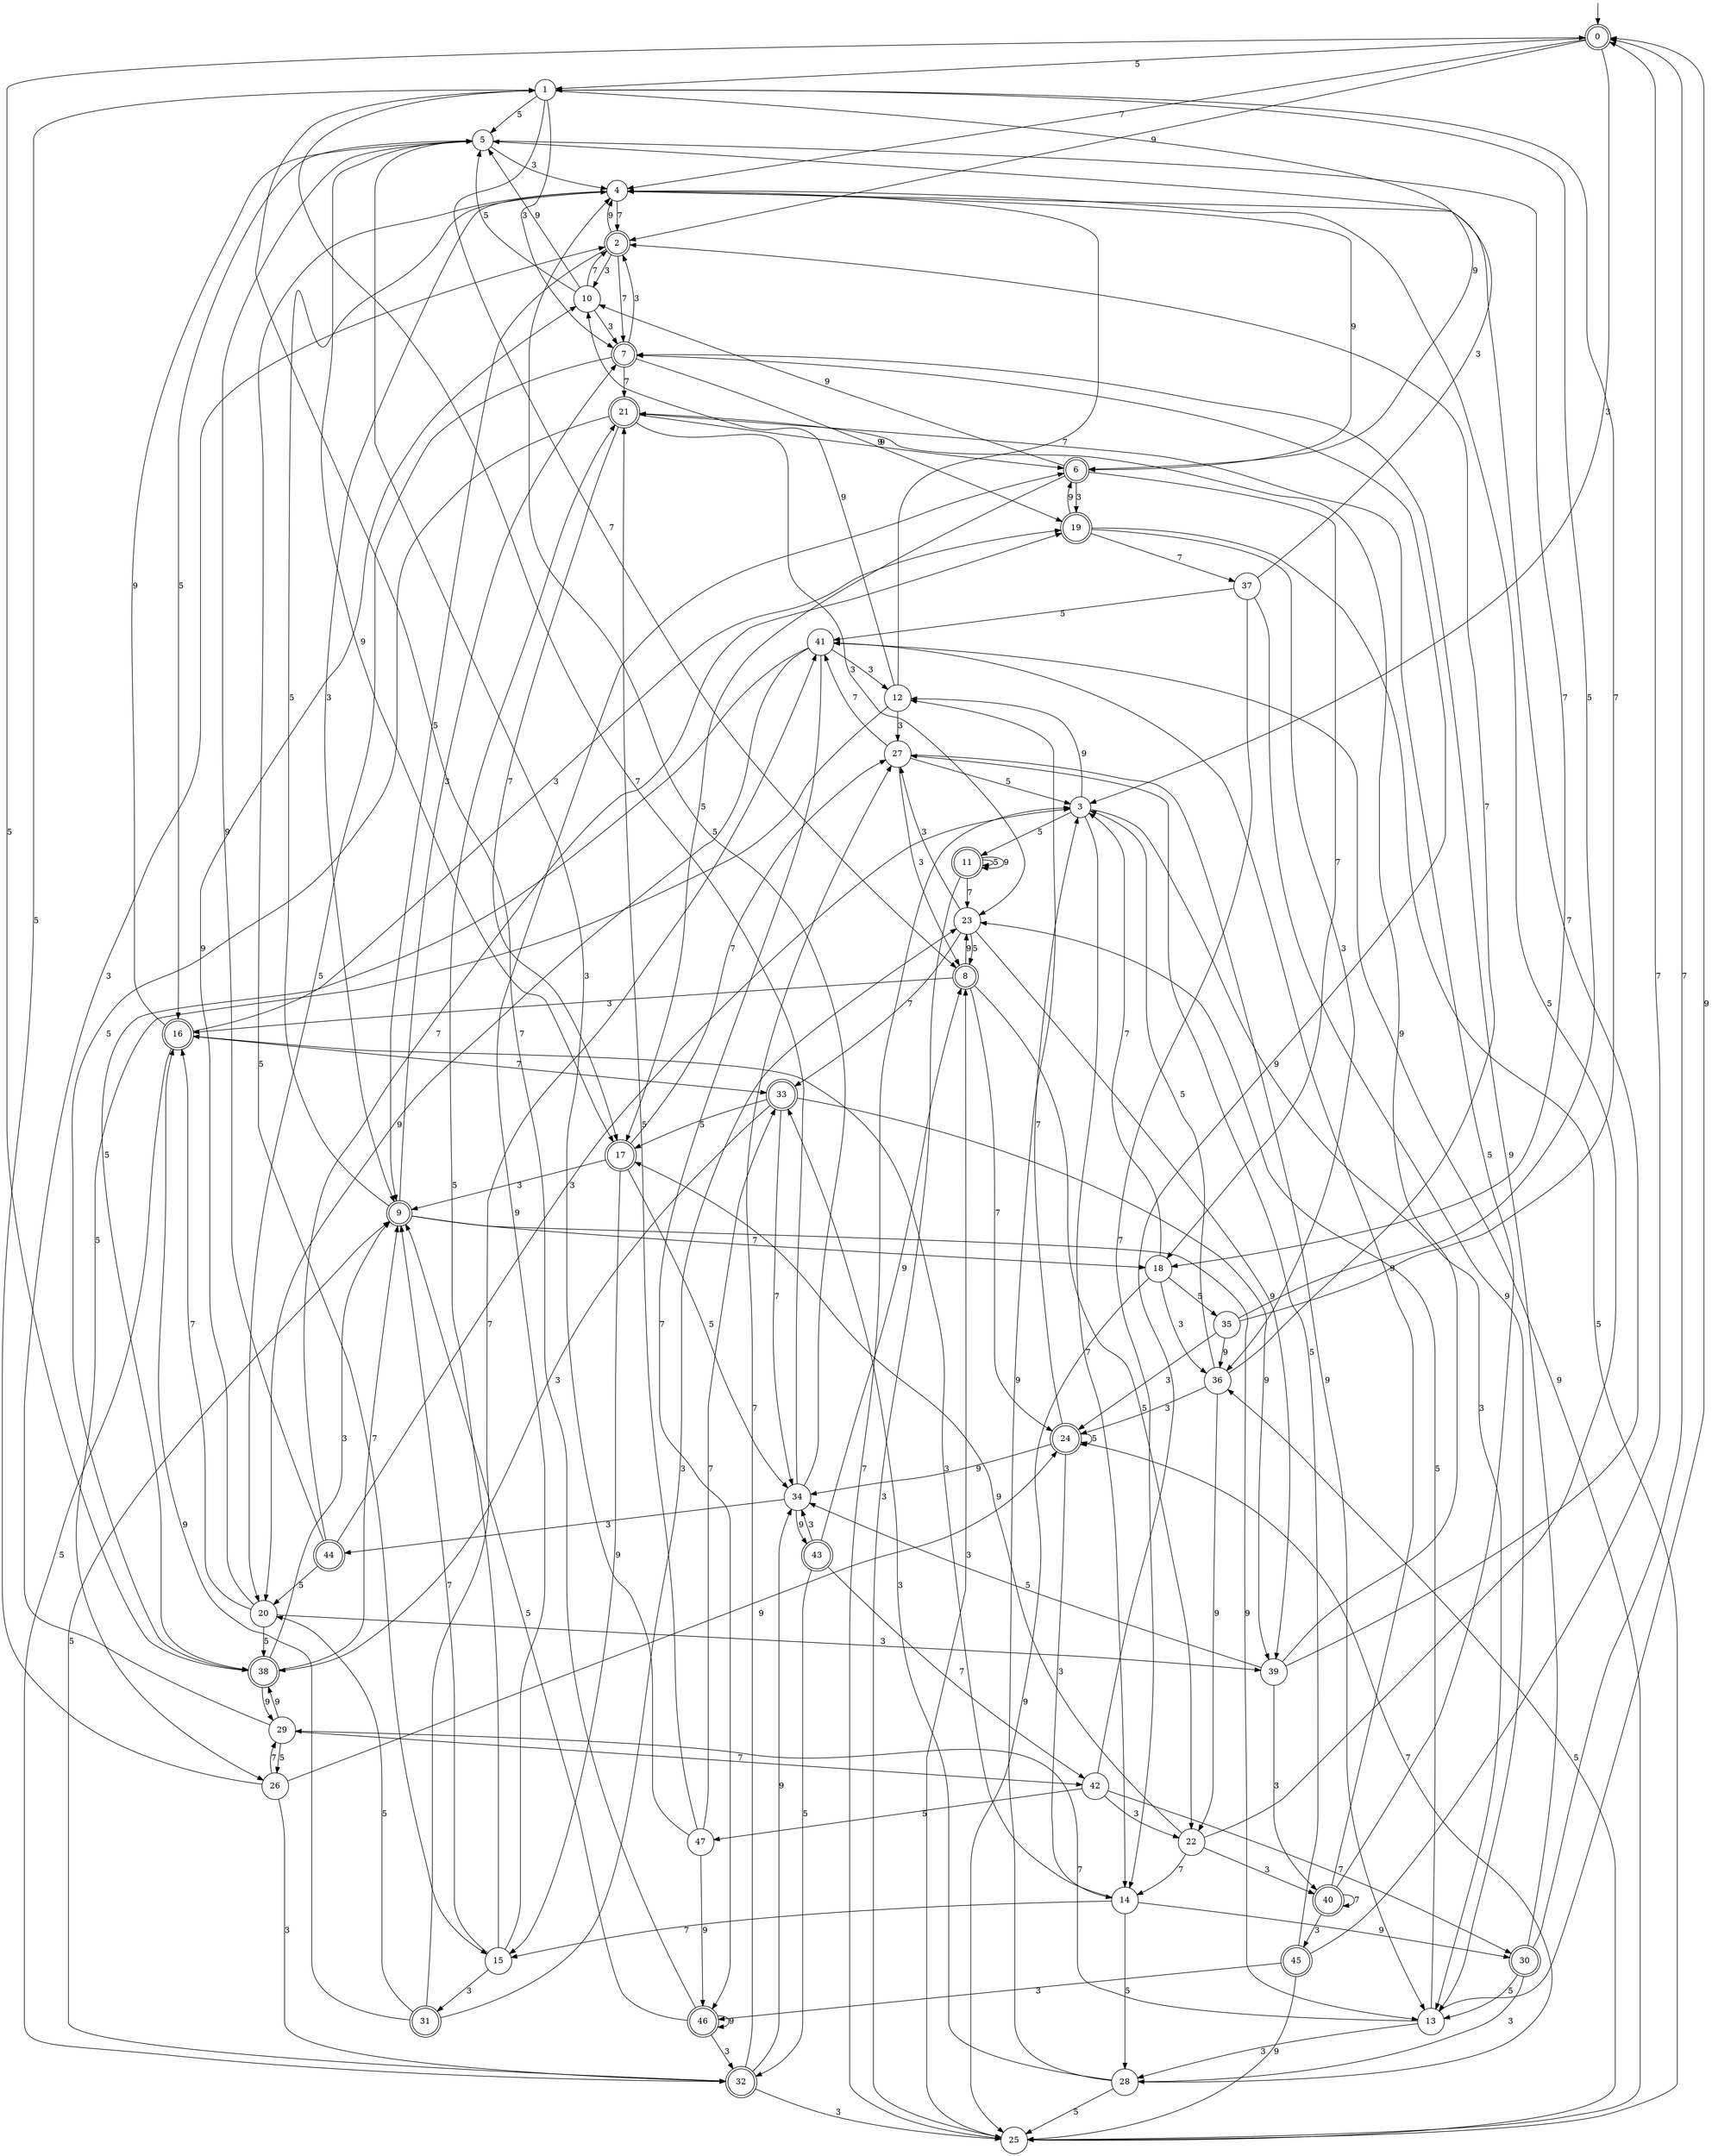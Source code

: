 digraph g {

	s0 [shape="doublecircle" label="0"];
	s1 [shape="circle" label="1"];
	s2 [shape="doublecircle" label="2"];
	s3 [shape="circle" label="3"];
	s4 [shape="circle" label="4"];
	s5 [shape="circle" label="5"];
	s6 [shape="doublecircle" label="6"];
	s7 [shape="doublecircle" label="7"];
	s8 [shape="doublecircle" label="8"];
	s9 [shape="doublecircle" label="9"];
	s10 [shape="circle" label="10"];
	s11 [shape="doublecircle" label="11"];
	s12 [shape="circle" label="12"];
	s13 [shape="circle" label="13"];
	s14 [shape="circle" label="14"];
	s15 [shape="circle" label="15"];
	s16 [shape="doublecircle" label="16"];
	s17 [shape="doublecircle" label="17"];
	s18 [shape="circle" label="18"];
	s19 [shape="doublecircle" label="19"];
	s20 [shape="circle" label="20"];
	s21 [shape="doublecircle" label="21"];
	s22 [shape="circle" label="22"];
	s23 [shape="circle" label="23"];
	s24 [shape="doublecircle" label="24"];
	s25 [shape="circle" label="25"];
	s26 [shape="circle" label="26"];
	s27 [shape="circle" label="27"];
	s28 [shape="circle" label="28"];
	s29 [shape="circle" label="29"];
	s30 [shape="doublecircle" label="30"];
	s31 [shape="doublecircle" label="31"];
	s32 [shape="doublecircle" label="32"];
	s33 [shape="doublecircle" label="33"];
	s34 [shape="circle" label="34"];
	s35 [shape="circle" label="35"];
	s36 [shape="circle" label="36"];
	s37 [shape="circle" label="37"];
	s38 [shape="doublecircle" label="38"];
	s39 [shape="circle" label="39"];
	s40 [shape="doublecircle" label="40"];
	s41 [shape="circle" label="41"];
	s42 [shape="circle" label="42"];
	s43 [shape="doublecircle" label="43"];
	s44 [shape="doublecircle" label="44"];
	s45 [shape="doublecircle" label="45"];
	s46 [shape="doublecircle" label="46"];
	s47 [shape="circle" label="47"];
	s0 -> s1 [label="5"];
	s0 -> s2 [label="9"];
	s0 -> s3 [label="3"];
	s0 -> s4 [label="7"];
	s1 -> s5 [label="5"];
	s1 -> s6 [label="9"];
	s1 -> s7 [label="3"];
	s1 -> s8 [label="7"];
	s2 -> s9 [label="5"];
	s2 -> s4 [label="9"];
	s2 -> s10 [label="3"];
	s2 -> s7 [label="7"];
	s3 -> s11 [label="5"];
	s3 -> s12 [label="9"];
	s3 -> s13 [label="3"];
	s3 -> s14 [label="7"];
	s4 -> s15 [label="5"];
	s4 -> s6 [label="9"];
	s4 -> s9 [label="3"];
	s4 -> s2 [label="7"];
	s5 -> s16 [label="5"];
	s5 -> s17 [label="9"];
	s5 -> s4 [label="3"];
	s5 -> s18 [label="7"];
	s6 -> s17 [label="5"];
	s6 -> s10 [label="9"];
	s6 -> s19 [label="3"];
	s6 -> s18 [label="7"];
	s7 -> s20 [label="5"];
	s7 -> s19 [label="9"];
	s7 -> s2 [label="3"];
	s7 -> s21 [label="7"];
	s8 -> s22 [label="5"];
	s8 -> s23 [label="9"];
	s8 -> s16 [label="3"];
	s8 -> s24 [label="7"];
	s9 -> s4 [label="5"];
	s9 -> s13 [label="9"];
	s9 -> s7 [label="3"];
	s9 -> s18 [label="7"];
	s10 -> s5 [label="5"];
	s10 -> s5 [label="9"];
	s10 -> s7 [label="3"];
	s10 -> s2 [label="7"];
	s11 -> s11 [label="5"];
	s11 -> s11 [label="9"];
	s11 -> s25 [label="3"];
	s11 -> s23 [label="7"];
	s12 -> s26 [label="5"];
	s12 -> s10 [label="9"];
	s12 -> s27 [label="3"];
	s12 -> s4 [label="7"];
	s13 -> s23 [label="5"];
	s13 -> s0 [label="9"];
	s13 -> s28 [label="3"];
	s13 -> s29 [label="7"];
	s14 -> s28 [label="5"];
	s14 -> s30 [label="9"];
	s14 -> s16 [label="3"];
	s14 -> s15 [label="7"];
	s15 -> s21 [label="5"];
	s15 -> s6 [label="9"];
	s15 -> s31 [label="3"];
	s15 -> s9 [label="7"];
	s16 -> s32 [label="5"];
	s16 -> s5 [label="9"];
	s16 -> s19 [label="3"];
	s16 -> s33 [label="7"];
	s17 -> s34 [label="5"];
	s17 -> s15 [label="9"];
	s17 -> s9 [label="3"];
	s17 -> s27 [label="7"];
	s18 -> s35 [label="5"];
	s18 -> s25 [label="9"];
	s18 -> s36 [label="3"];
	s18 -> s3 [label="7"];
	s19 -> s25 [label="5"];
	s19 -> s6 [label="9"];
	s19 -> s36 [label="3"];
	s19 -> s37 [label="7"];
	s20 -> s38 [label="5"];
	s20 -> s10 [label="9"];
	s20 -> s39 [label="3"];
	s20 -> s16 [label="7"];
	s21 -> s38 [label="5"];
	s21 -> s6 [label="9"];
	s21 -> s23 [label="3"];
	s21 -> s17 [label="7"];
	s22 -> s4 [label="5"];
	s22 -> s17 [label="9"];
	s22 -> s40 [label="3"];
	s22 -> s14 [label="7"];
	s23 -> s8 [label="5"];
	s23 -> s39 [label="9"];
	s23 -> s27 [label="3"];
	s23 -> s33 [label="7"];
	s24 -> s24 [label="5"];
	s24 -> s34 [label="9"];
	s24 -> s14 [label="3"];
	s24 -> s3 [label="7"];
	s25 -> s36 [label="5"];
	s25 -> s41 [label="9"];
	s25 -> s8 [label="3"];
	s25 -> s3 [label="7"];
	s26 -> s1 [label="5"];
	s26 -> s24 [label="9"];
	s26 -> s32 [label="3"];
	s26 -> s29 [label="7"];
	s27 -> s3 [label="5"];
	s27 -> s13 [label="9"];
	s27 -> s8 [label="3"];
	s27 -> s41 [label="7"];
	s28 -> s25 [label="5"];
	s28 -> s12 [label="9"];
	s28 -> s33 [label="3"];
	s28 -> s24 [label="7"];
	s29 -> s26 [label="5"];
	s29 -> s38 [label="9"];
	s29 -> s2 [label="3"];
	s29 -> s42 [label="7"];
	s30 -> s13 [label="5"];
	s30 -> s7 [label="9"];
	s30 -> s28 [label="3"];
	s30 -> s0 [label="7"];
	s31 -> s20 [label="5"];
	s31 -> s16 [label="9"];
	s31 -> s23 [label="3"];
	s31 -> s41 [label="7"];
	s32 -> s9 [label="5"];
	s32 -> s34 [label="9"];
	s32 -> s25 [label="3"];
	s32 -> s27 [label="7"];
	s33 -> s17 [label="5"];
	s33 -> s39 [label="9"];
	s33 -> s38 [label="3"];
	s33 -> s34 [label="7"];
	s34 -> s4 [label="5"];
	s34 -> s43 [label="9"];
	s34 -> s44 [label="3"];
	s34 -> s1 [label="7"];
	s35 -> s1 [label="5"];
	s35 -> s36 [label="9"];
	s35 -> s24 [label="3"];
	s35 -> s1 [label="7"];
	s36 -> s3 [label="5"];
	s36 -> s22 [label="9"];
	s36 -> s24 [label="3"];
	s36 -> s2 [label="7"];
	s37 -> s41 [label="5"];
	s37 -> s13 [label="9"];
	s37 -> s5 [label="3"];
	s37 -> s14 [label="7"];
	s38 -> s0 [label="5"];
	s38 -> s29 [label="9"];
	s38 -> s9 [label="3"];
	s38 -> s9 [label="7"];
	s39 -> s34 [label="5"];
	s39 -> s21 [label="9"];
	s39 -> s40 [label="3"];
	s39 -> s4 [label="7"];
	s40 -> s21 [label="5"];
	s40 -> s41 [label="9"];
	s40 -> s45 [label="3"];
	s40 -> s40 [label="7"];
	s41 -> s38 [label="5"];
	s41 -> s20 [label="9"];
	s41 -> s12 [label="3"];
	s41 -> s46 [label="7"];
	s42 -> s47 [label="5"];
	s42 -> s7 [label="9"];
	s42 -> s22 [label="3"];
	s42 -> s30 [label="7"];
	s43 -> s32 [label="5"];
	s43 -> s8 [label="9"];
	s43 -> s34 [label="3"];
	s43 -> s42 [label="7"];
	s44 -> s20 [label="5"];
	s44 -> s5 [label="9"];
	s44 -> s3 [label="3"];
	s44 -> s19 [label="7"];
	s45 -> s27 [label="5"];
	s45 -> s25 [label="9"];
	s45 -> s46 [label="3"];
	s45 -> s0 [label="7"];
	s46 -> s9 [label="5"];
	s46 -> s46 [label="9"];
	s46 -> s32 [label="3"];
	s46 -> s1 [label="7"];
	s47 -> s21 [label="5"];
	s47 -> s46 [label="9"];
	s47 -> s5 [label="3"];
	s47 -> s33 [label="7"];

__start0 [label="" shape="none" width="0" height="0"];
__start0 -> s0;

}
